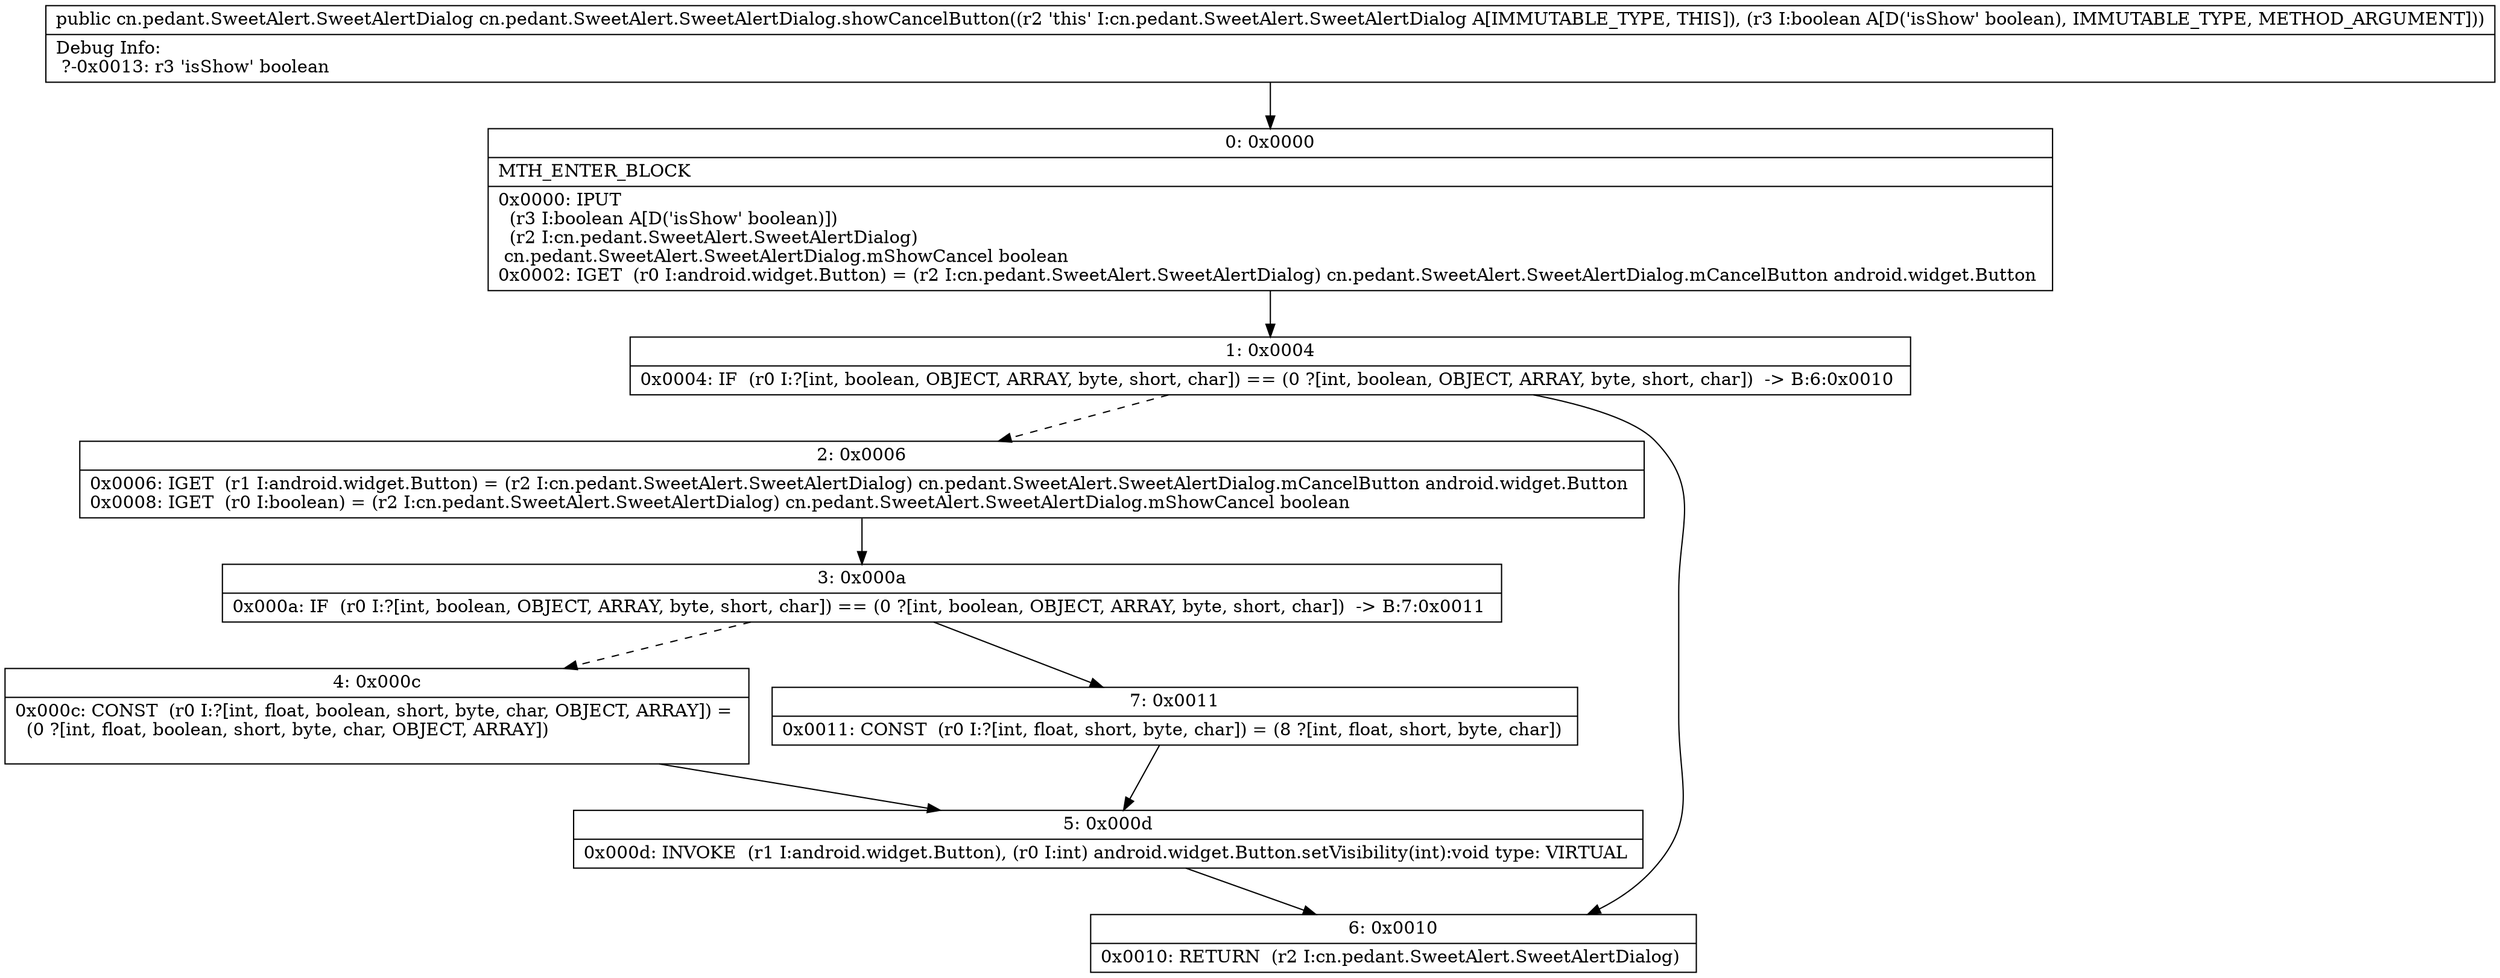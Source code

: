digraph "CFG forcn.pedant.SweetAlert.SweetAlertDialog.showCancelButton(Z)Lcn\/pedant\/SweetAlert\/SweetAlertDialog;" {
Node_0 [shape=record,label="{0\:\ 0x0000|MTH_ENTER_BLOCK\l|0x0000: IPUT  \l  (r3 I:boolean A[D('isShow' boolean)])\l  (r2 I:cn.pedant.SweetAlert.SweetAlertDialog)\l cn.pedant.SweetAlert.SweetAlertDialog.mShowCancel boolean \l0x0002: IGET  (r0 I:android.widget.Button) = (r2 I:cn.pedant.SweetAlert.SweetAlertDialog) cn.pedant.SweetAlert.SweetAlertDialog.mCancelButton android.widget.Button \l}"];
Node_1 [shape=record,label="{1\:\ 0x0004|0x0004: IF  (r0 I:?[int, boolean, OBJECT, ARRAY, byte, short, char]) == (0 ?[int, boolean, OBJECT, ARRAY, byte, short, char])  \-\> B:6:0x0010 \l}"];
Node_2 [shape=record,label="{2\:\ 0x0006|0x0006: IGET  (r1 I:android.widget.Button) = (r2 I:cn.pedant.SweetAlert.SweetAlertDialog) cn.pedant.SweetAlert.SweetAlertDialog.mCancelButton android.widget.Button \l0x0008: IGET  (r0 I:boolean) = (r2 I:cn.pedant.SweetAlert.SweetAlertDialog) cn.pedant.SweetAlert.SweetAlertDialog.mShowCancel boolean \l}"];
Node_3 [shape=record,label="{3\:\ 0x000a|0x000a: IF  (r0 I:?[int, boolean, OBJECT, ARRAY, byte, short, char]) == (0 ?[int, boolean, OBJECT, ARRAY, byte, short, char])  \-\> B:7:0x0011 \l}"];
Node_4 [shape=record,label="{4\:\ 0x000c|0x000c: CONST  (r0 I:?[int, float, boolean, short, byte, char, OBJECT, ARRAY]) = \l  (0 ?[int, float, boolean, short, byte, char, OBJECT, ARRAY])\l \l}"];
Node_5 [shape=record,label="{5\:\ 0x000d|0x000d: INVOKE  (r1 I:android.widget.Button), (r0 I:int) android.widget.Button.setVisibility(int):void type: VIRTUAL \l}"];
Node_6 [shape=record,label="{6\:\ 0x0010|0x0010: RETURN  (r2 I:cn.pedant.SweetAlert.SweetAlertDialog) \l}"];
Node_7 [shape=record,label="{7\:\ 0x0011|0x0011: CONST  (r0 I:?[int, float, short, byte, char]) = (8 ?[int, float, short, byte, char]) \l}"];
MethodNode[shape=record,label="{public cn.pedant.SweetAlert.SweetAlertDialog cn.pedant.SweetAlert.SweetAlertDialog.showCancelButton((r2 'this' I:cn.pedant.SweetAlert.SweetAlertDialog A[IMMUTABLE_TYPE, THIS]), (r3 I:boolean A[D('isShow' boolean), IMMUTABLE_TYPE, METHOD_ARGUMENT]))  | Debug Info:\l  ?\-0x0013: r3 'isShow' boolean\l}"];
MethodNode -> Node_0;
Node_0 -> Node_1;
Node_1 -> Node_2[style=dashed];
Node_1 -> Node_6;
Node_2 -> Node_3;
Node_3 -> Node_4[style=dashed];
Node_3 -> Node_7;
Node_4 -> Node_5;
Node_5 -> Node_6;
Node_7 -> Node_5;
}

